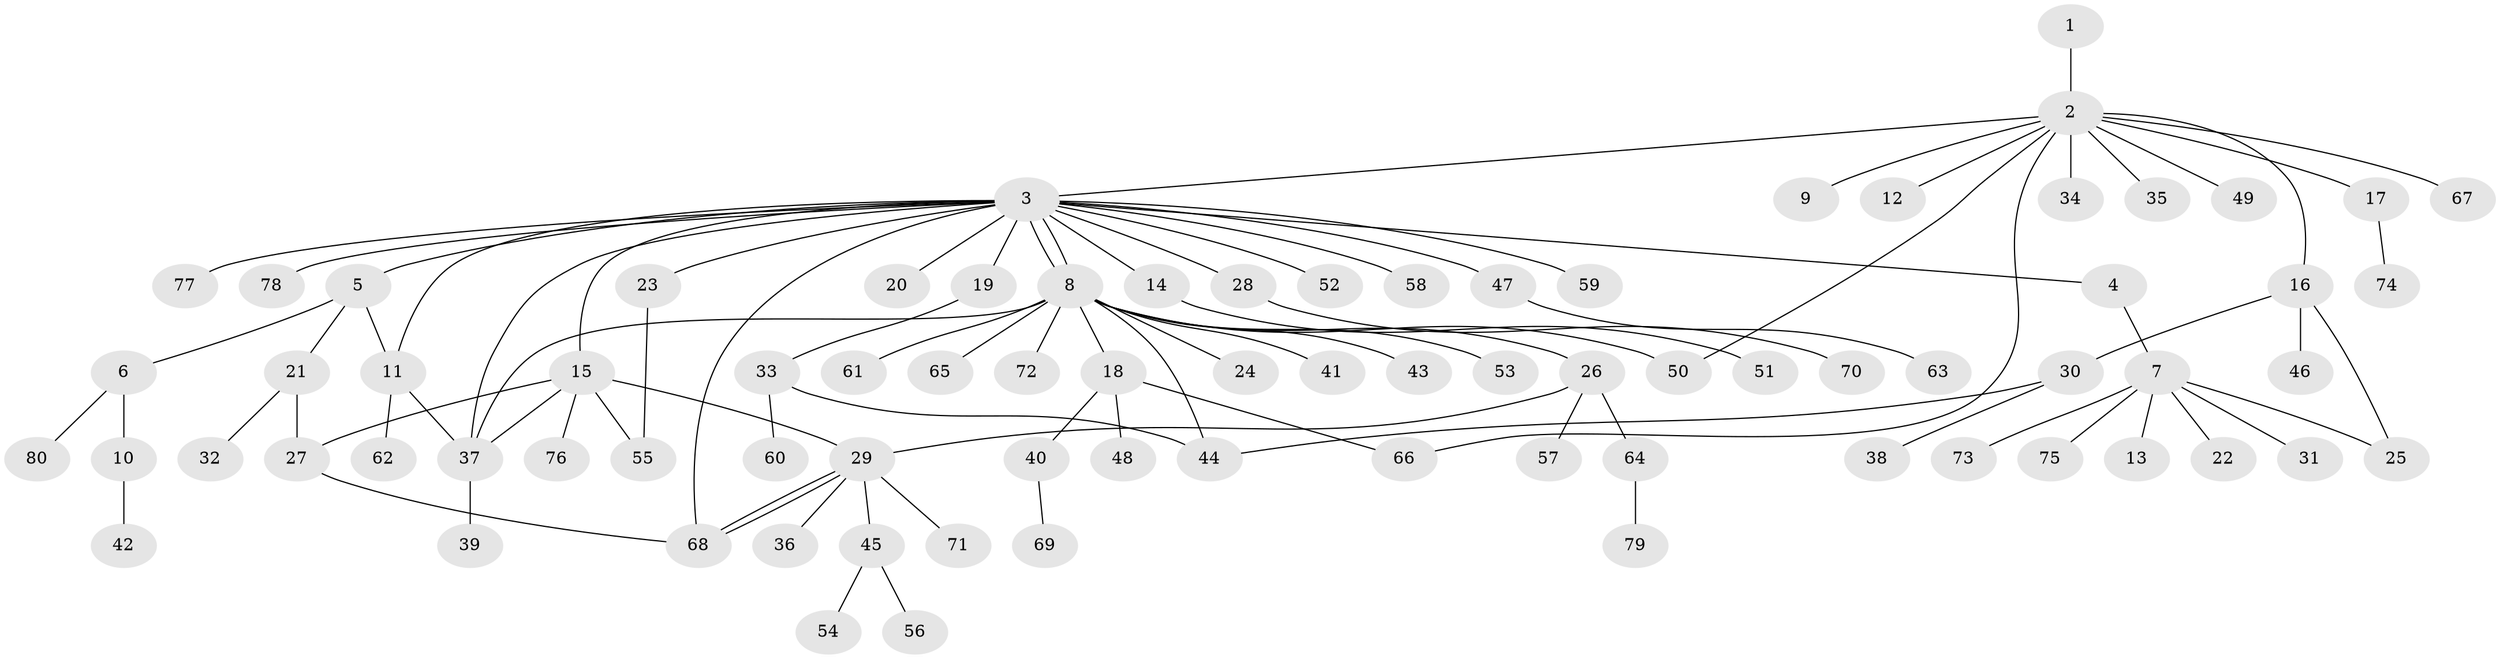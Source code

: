 // Generated by graph-tools (version 1.1) at 2025/01/03/09/25 03:01:39]
// undirected, 80 vertices, 95 edges
graph export_dot {
graph [start="1"]
  node [color=gray90,style=filled];
  1;
  2;
  3;
  4;
  5;
  6;
  7;
  8;
  9;
  10;
  11;
  12;
  13;
  14;
  15;
  16;
  17;
  18;
  19;
  20;
  21;
  22;
  23;
  24;
  25;
  26;
  27;
  28;
  29;
  30;
  31;
  32;
  33;
  34;
  35;
  36;
  37;
  38;
  39;
  40;
  41;
  42;
  43;
  44;
  45;
  46;
  47;
  48;
  49;
  50;
  51;
  52;
  53;
  54;
  55;
  56;
  57;
  58;
  59;
  60;
  61;
  62;
  63;
  64;
  65;
  66;
  67;
  68;
  69;
  70;
  71;
  72;
  73;
  74;
  75;
  76;
  77;
  78;
  79;
  80;
  1 -- 2;
  2 -- 3;
  2 -- 9;
  2 -- 12;
  2 -- 16;
  2 -- 17;
  2 -- 34;
  2 -- 35;
  2 -- 49;
  2 -- 50;
  2 -- 66;
  2 -- 67;
  3 -- 4;
  3 -- 5;
  3 -- 8;
  3 -- 8;
  3 -- 11;
  3 -- 14;
  3 -- 15;
  3 -- 19;
  3 -- 20;
  3 -- 23;
  3 -- 28;
  3 -- 37;
  3 -- 47;
  3 -- 52;
  3 -- 58;
  3 -- 59;
  3 -- 68;
  3 -- 77;
  3 -- 78;
  4 -- 7;
  5 -- 6;
  5 -- 11;
  5 -- 21;
  6 -- 10;
  6 -- 80;
  7 -- 13;
  7 -- 22;
  7 -- 25;
  7 -- 31;
  7 -- 73;
  7 -- 75;
  8 -- 18;
  8 -- 24;
  8 -- 26;
  8 -- 37;
  8 -- 41;
  8 -- 43;
  8 -- 44;
  8 -- 50;
  8 -- 53;
  8 -- 61;
  8 -- 65;
  8 -- 72;
  10 -- 42;
  11 -- 37;
  11 -- 62;
  14 -- 51;
  15 -- 27;
  15 -- 29;
  15 -- 37;
  15 -- 55;
  15 -- 76;
  16 -- 25;
  16 -- 30;
  16 -- 46;
  17 -- 74;
  18 -- 40;
  18 -- 48;
  18 -- 66;
  19 -- 33;
  21 -- 27;
  21 -- 32;
  23 -- 55;
  26 -- 29;
  26 -- 57;
  26 -- 64;
  27 -- 68;
  28 -- 70;
  29 -- 36;
  29 -- 45;
  29 -- 68;
  29 -- 68;
  29 -- 71;
  30 -- 38;
  30 -- 44;
  33 -- 44;
  33 -- 60;
  37 -- 39;
  40 -- 69;
  45 -- 54;
  45 -- 56;
  47 -- 63;
  64 -- 79;
}
